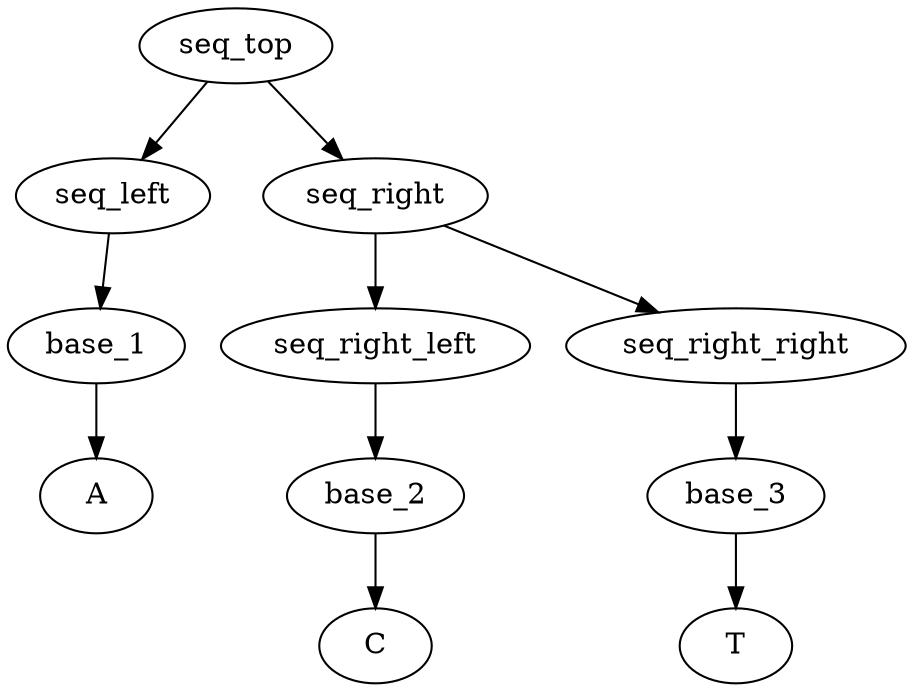 
digraph problem_4_a {
	seq_top -> seq_left -> base_1 -> A
	seq_top -> seq_right
	seq_right -> seq_right_left -> base_2 -> C
	seq_right -> seq_right_right -> base_3 -> T
}

digraph problem_4_b {
	seq_top -> seq_right
	seq_right -> seq_right_left -> base_2 -> A
	seq_right -> seq_right_right -> base_3 -> C
	seq_top -> seq_left -> base_1 -> T
}
